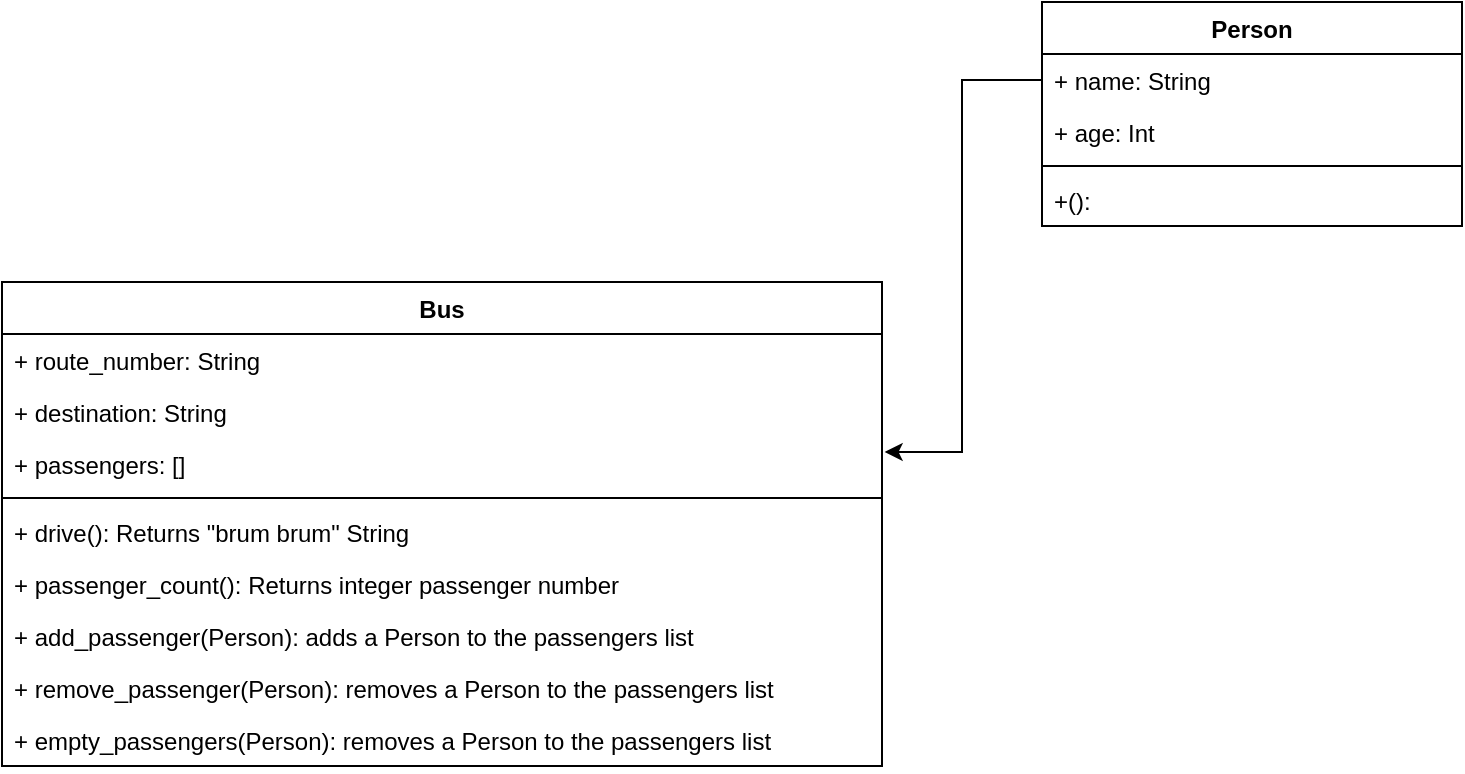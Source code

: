 <mxfile version="13.9.9" type="device"><diagram id="8T23cfKQqNau-uhKq3E_" name="Page-1"><mxGraphModel dx="946" dy="602" grid="1" gridSize="10" guides="1" tooltips="1" connect="1" arrows="1" fold="1" page="1" pageScale="1" pageWidth="827" pageHeight="1169" math="0" shadow="0"><root><mxCell id="0"/><mxCell id="1" parent="0"/><mxCell id="OSReoyFPWHzFteqpX4_T-5" value="Bus" style="swimlane;fontStyle=1;align=center;verticalAlign=top;childLayout=stackLayout;horizontal=1;startSize=26;horizontalStack=0;resizeParent=1;resizeParentMax=0;resizeLast=0;collapsible=1;marginBottom=0;" vertex="1" parent="1"><mxGeometry x="170" y="210" width="440" height="242" as="geometry"><mxRectangle x="330" y="270" width="100" height="26" as="alternateBounds"/></mxGeometry></mxCell><mxCell id="OSReoyFPWHzFteqpX4_T-6" value="+ route_number: String" style="text;strokeColor=none;fillColor=none;align=left;verticalAlign=top;spacingLeft=4;spacingRight=4;overflow=hidden;rotatable=0;points=[[0,0.5],[1,0.5]];portConstraint=eastwest;" vertex="1" parent="OSReoyFPWHzFteqpX4_T-5"><mxGeometry y="26" width="440" height="26" as="geometry"/></mxCell><mxCell id="OSReoyFPWHzFteqpX4_T-9" value="+ destination: String" style="text;strokeColor=none;fillColor=none;align=left;verticalAlign=top;spacingLeft=4;spacingRight=4;overflow=hidden;rotatable=0;points=[[0,0.5],[1,0.5]];portConstraint=eastwest;" vertex="1" parent="OSReoyFPWHzFteqpX4_T-5"><mxGeometry y="52" width="440" height="26" as="geometry"/></mxCell><mxCell id="OSReoyFPWHzFteqpX4_T-18" value="+ passengers: []" style="text;strokeColor=none;fillColor=none;align=left;verticalAlign=top;spacingLeft=4;spacingRight=4;overflow=hidden;rotatable=0;points=[[0,0.5],[1,0.5]];portConstraint=eastwest;" vertex="1" parent="OSReoyFPWHzFteqpX4_T-5"><mxGeometry y="78" width="440" height="26" as="geometry"/></mxCell><mxCell id="OSReoyFPWHzFteqpX4_T-7" value="" style="line;strokeWidth=1;fillColor=none;align=left;verticalAlign=middle;spacingTop=-1;spacingLeft=3;spacingRight=3;rotatable=0;labelPosition=right;points=[];portConstraint=eastwest;" vertex="1" parent="OSReoyFPWHzFteqpX4_T-5"><mxGeometry y="104" width="440" height="8" as="geometry"/></mxCell><mxCell id="OSReoyFPWHzFteqpX4_T-8" value="+ drive(): Returns &quot;brum brum&quot; String" style="text;strokeColor=none;fillColor=none;align=left;verticalAlign=top;spacingLeft=4;spacingRight=4;overflow=hidden;rotatable=0;points=[[0,0.5],[1,0.5]];portConstraint=eastwest;" vertex="1" parent="OSReoyFPWHzFteqpX4_T-5"><mxGeometry y="112" width="440" height="26" as="geometry"/></mxCell><mxCell id="OSReoyFPWHzFteqpX4_T-19" value="+ passenger_count(): Returns integer passenger number" style="text;strokeColor=none;fillColor=none;align=left;verticalAlign=top;spacingLeft=4;spacingRight=4;overflow=hidden;rotatable=0;points=[[0,0.5],[1,0.5]];portConstraint=eastwest;" vertex="1" parent="OSReoyFPWHzFteqpX4_T-5"><mxGeometry y="138" width="440" height="26" as="geometry"/></mxCell><mxCell id="OSReoyFPWHzFteqpX4_T-21" value="+ add_passenger(Person): adds a Person to the passengers list" style="text;strokeColor=none;fillColor=none;align=left;verticalAlign=top;spacingLeft=4;spacingRight=4;overflow=hidden;rotatable=0;points=[[0,0.5],[1,0.5]];portConstraint=eastwest;" vertex="1" parent="OSReoyFPWHzFteqpX4_T-5"><mxGeometry y="164" width="440" height="26" as="geometry"/></mxCell><mxCell id="OSReoyFPWHzFteqpX4_T-23" value="+ remove_passenger(Person): removes a Person to the passengers list" style="text;strokeColor=none;fillColor=none;align=left;verticalAlign=top;spacingLeft=4;spacingRight=4;overflow=hidden;rotatable=0;points=[[0,0.5],[1,0.5]];portConstraint=eastwest;" vertex="1" parent="OSReoyFPWHzFteqpX4_T-5"><mxGeometry y="190" width="440" height="26" as="geometry"/></mxCell><mxCell id="OSReoyFPWHzFteqpX4_T-24" value="+ empty_passengers(Person): removes a Person to the passengers list" style="text;strokeColor=none;fillColor=none;align=left;verticalAlign=top;spacingLeft=4;spacingRight=4;overflow=hidden;rotatable=0;points=[[0,0.5],[1,0.5]];portConstraint=eastwest;" vertex="1" parent="OSReoyFPWHzFteqpX4_T-5"><mxGeometry y="216" width="440" height="26" as="geometry"/></mxCell><mxCell id="OSReoyFPWHzFteqpX4_T-12" value="Person" style="swimlane;fontStyle=1;align=center;verticalAlign=top;childLayout=stackLayout;horizontal=1;startSize=26;horizontalStack=0;resizeParent=1;resizeParentMax=0;resizeLast=0;collapsible=1;marginBottom=0;" vertex="1" parent="1"><mxGeometry x="690" y="70" width="210" height="112" as="geometry"><mxRectangle x="330" y="270" width="100" height="26" as="alternateBounds"/></mxGeometry></mxCell><mxCell id="OSReoyFPWHzFteqpX4_T-13" value="+ name: String" style="text;strokeColor=none;fillColor=none;align=left;verticalAlign=top;spacingLeft=4;spacingRight=4;overflow=hidden;rotatable=0;points=[[0,0.5],[1,0.5]];portConstraint=eastwest;" vertex="1" parent="OSReoyFPWHzFteqpX4_T-12"><mxGeometry y="26" width="210" height="26" as="geometry"/></mxCell><mxCell id="OSReoyFPWHzFteqpX4_T-14" value="+ age: Int" style="text;strokeColor=none;fillColor=none;align=left;verticalAlign=top;spacingLeft=4;spacingRight=4;overflow=hidden;rotatable=0;points=[[0,0.5],[1,0.5]];portConstraint=eastwest;" vertex="1" parent="OSReoyFPWHzFteqpX4_T-12"><mxGeometry y="52" width="210" height="26" as="geometry"/></mxCell><mxCell id="OSReoyFPWHzFteqpX4_T-15" value="" style="line;strokeWidth=1;fillColor=none;align=left;verticalAlign=middle;spacingTop=-1;spacingLeft=3;spacingRight=3;rotatable=0;labelPosition=right;points=[];portConstraint=eastwest;" vertex="1" parent="OSReoyFPWHzFteqpX4_T-12"><mxGeometry y="78" width="210" height="8" as="geometry"/></mxCell><mxCell id="OSReoyFPWHzFteqpX4_T-16" value="+(): " style="text;strokeColor=none;fillColor=none;align=left;verticalAlign=top;spacingLeft=4;spacingRight=4;overflow=hidden;rotatable=0;points=[[0,0.5],[1,0.5]];portConstraint=eastwest;" vertex="1" parent="OSReoyFPWHzFteqpX4_T-12"><mxGeometry y="86" width="210" height="26" as="geometry"/></mxCell><mxCell id="OSReoyFPWHzFteqpX4_T-22" style="edgeStyle=orthogonalEdgeStyle;rounded=0;orthogonalLoop=1;jettySize=auto;html=1;exitX=0;exitY=0.5;exitDx=0;exitDy=0;entryX=1.003;entryY=0.269;entryDx=0;entryDy=0;entryPerimeter=0;" edge="1" parent="1" source="OSReoyFPWHzFteqpX4_T-13" target="OSReoyFPWHzFteqpX4_T-18"><mxGeometry relative="1" as="geometry"/></mxCell></root></mxGraphModel></diagram></mxfile>